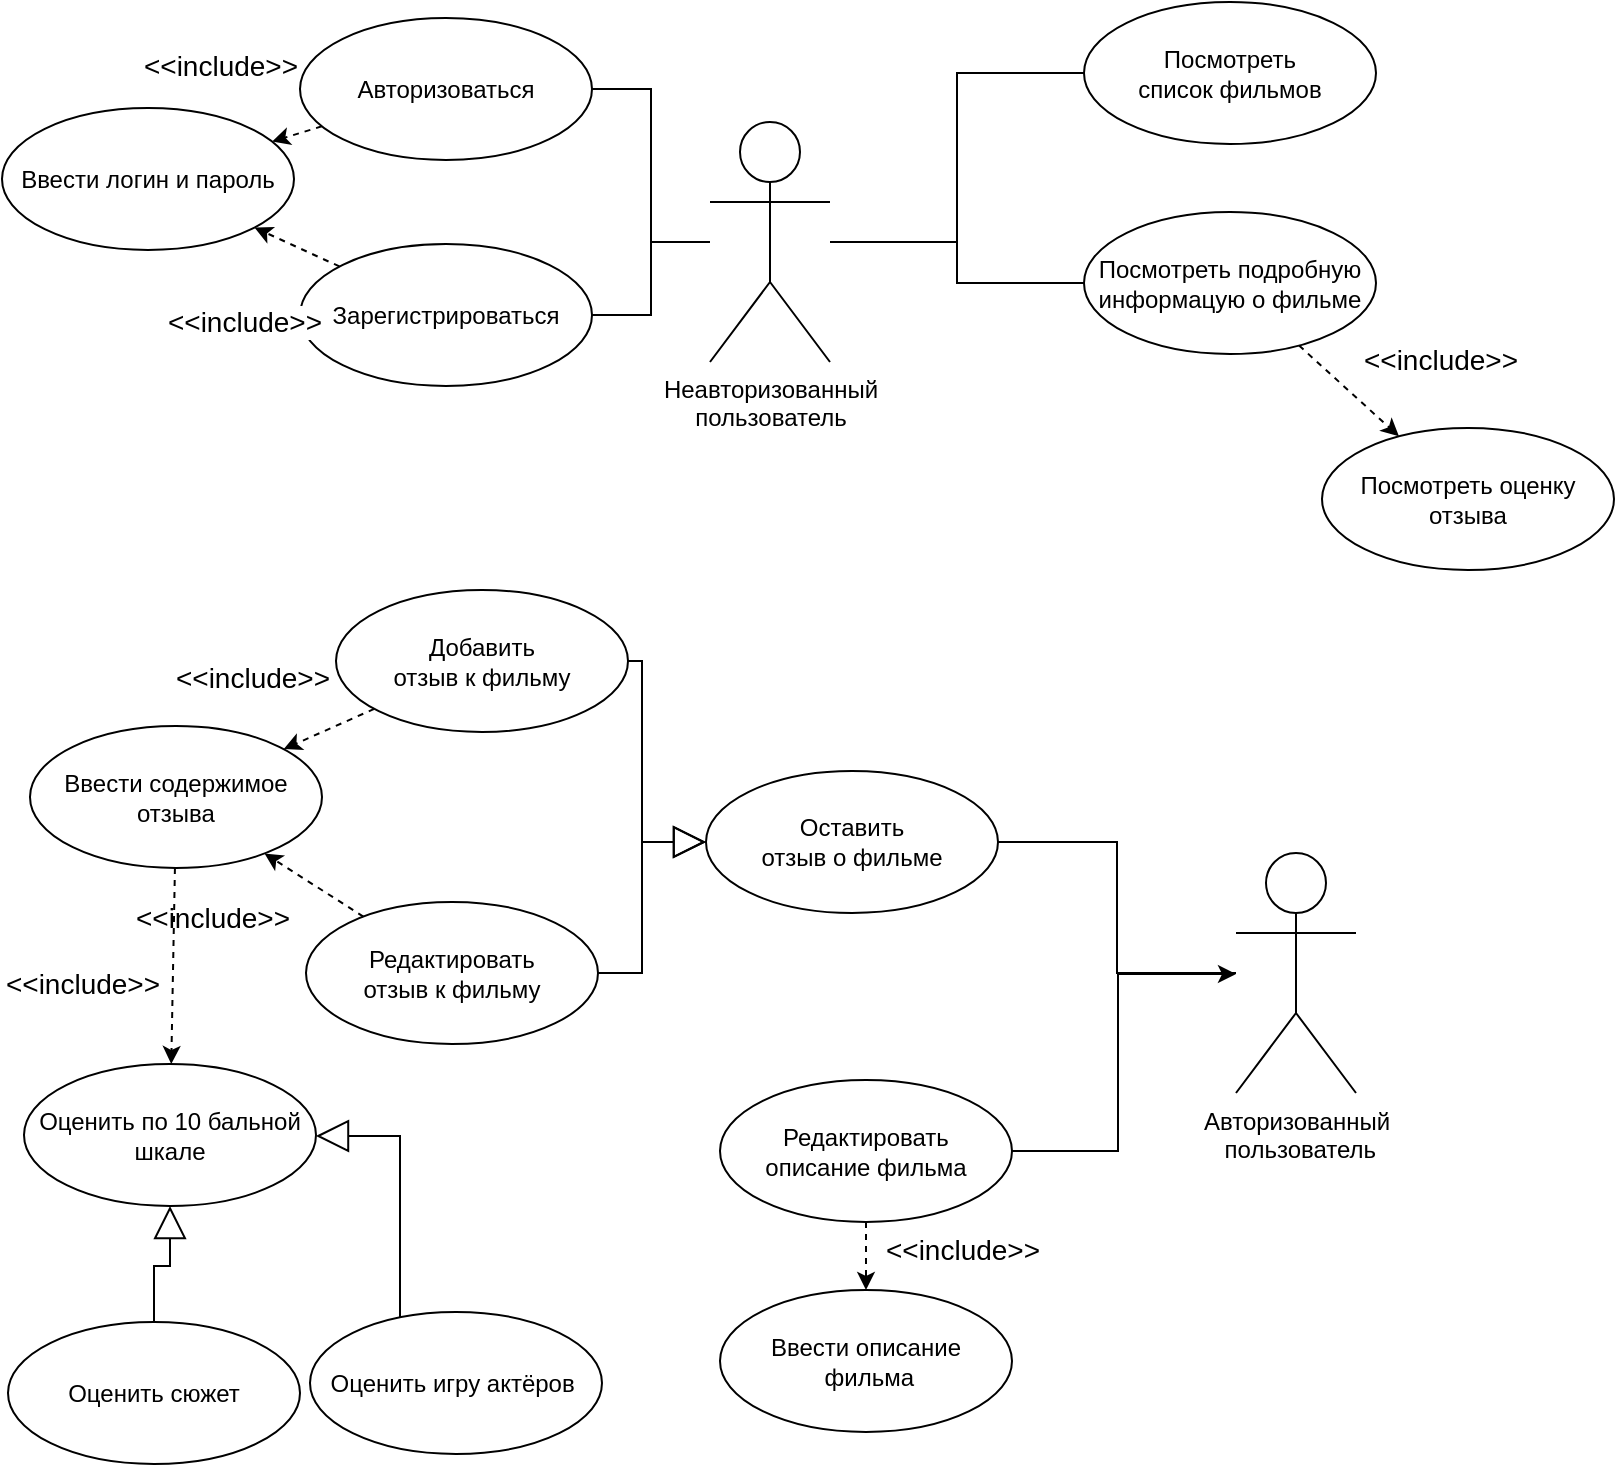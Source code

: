 <mxfile version="20.8.16" type="device"><diagram name="Page-1" id="9CoQAbDSoAE1IDasURtf"><mxGraphModel dx="1434" dy="826" grid="0" gridSize="10" guides="1" tooltips="1" connect="1" arrows="1" fold="1" page="1" pageScale="1" pageWidth="827" pageHeight="1169" math="0" shadow="0"><root><mxCell id="0"/><mxCell id="1" parent="0"/><mxCell id="od_dnMyYcHxAGCceIX70-24" value="Неавторизованный &lt;br&gt;пользователь" style="shape=umlActor;verticalLabelPosition=bottom;verticalAlign=top;html=1;outlineConnect=0;" parent="1" vertex="1"><mxGeometry x="360" y="376" width="60" height="120" as="geometry"/></mxCell><mxCell id="qOVStS1Kxru5jVhamdYj-10" style="edgeStyle=orthogonalEdgeStyle;rounded=0;orthogonalLoop=1;jettySize=auto;html=1;endArrow=none;endFill=0;endSize=14;" parent="1" source="od_dnMyYcHxAGCceIX70-26" target="od_dnMyYcHxAGCceIX70-24" edge="1"><mxGeometry relative="1" as="geometry"/></mxCell><mxCell id="od_dnMyYcHxAGCceIX70-26" value="Авторизоваться" style="ellipse;whiteSpace=wrap;html=1;" parent="1" vertex="1"><mxGeometry x="155" y="324" width="146" height="71" as="geometry"/></mxCell><mxCell id="od_dnMyYcHxAGCceIX70-29" style="edgeStyle=orthogonalEdgeStyle;shape=connector;rounded=0;orthogonalLoop=1;jettySize=auto;html=1;labelBackgroundColor=default;strokeColor=default;fontFamily=Helvetica;fontSize=11;fontColor=default;endArrow=none;endFill=0;" parent="1" source="od_dnMyYcHxAGCceIX70-30" target="od_dnMyYcHxAGCceIX70-24" edge="1"><mxGeometry relative="1" as="geometry"/></mxCell><mxCell id="od_dnMyYcHxAGCceIX70-30" value="Посмотреть &lt;br&gt;список фильмов" style="ellipse;whiteSpace=wrap;html=1;" parent="1" vertex="1"><mxGeometry x="547" y="316" width="146" height="71" as="geometry"/></mxCell><mxCell id="qqHED-LG4GGEDNEgLCjd-4" style="edgeStyle=orthogonalEdgeStyle;shape=connector;rounded=0;orthogonalLoop=1;jettySize=auto;html=1;labelBackgroundColor=default;strokeColor=default;fontFamily=Helvetica;fontSize=11;fontColor=default;endArrow=none;endFill=0;" parent="1" source="qqHED-LG4GGEDNEgLCjd-3" target="od_dnMyYcHxAGCceIX70-24" edge="1"><mxGeometry relative="1" as="geometry"/></mxCell><mxCell id="qqHED-LG4GGEDNEgLCjd-3" value="Посмотреть подробную информацую о фильме" style="ellipse;whiteSpace=wrap;html=1;" parent="1" vertex="1"><mxGeometry x="547" y="421" width="146" height="71" as="geometry"/></mxCell><mxCell id="qOVStS1Kxru5jVhamdYj-11" style="edgeStyle=orthogonalEdgeStyle;rounded=0;orthogonalLoop=1;jettySize=auto;html=1;endArrow=none;endFill=0;endSize=14;" parent="1" source="G8HCvfUqyge946jYvCfy-4" target="od_dnMyYcHxAGCceIX70-24" edge="1"><mxGeometry relative="1" as="geometry"/></mxCell><mxCell id="G8HCvfUqyge946jYvCfy-4" value="Зарегистрироваться" style="ellipse;whiteSpace=wrap;html=1;" parent="1" vertex="1"><mxGeometry x="155" y="437" width="146" height="71" as="geometry"/></mxCell><mxCell id="G8HCvfUqyge946jYvCfy-10" value="Ввести логин и пароль" style="ellipse;whiteSpace=wrap;html=1;" parent="1" vertex="1"><mxGeometry x="6" y="369" width="146" height="71" as="geometry"/></mxCell><mxCell id="G8HCvfUqyge946jYvCfy-13" value="&amp;lt;&amp;lt;include&amp;gt;&amp;gt;" style="endArrow=classic;dashed=1;html=1;rounded=0;endFill=1;fontSize=14;" parent="1" source="od_dnMyYcHxAGCceIX70-26" target="G8HCvfUqyge946jYvCfy-10" edge="1"><mxGeometry x="1" y="-46" width="50" height="50" relative="1" as="geometry"><mxPoint x="231.982" y="481.022" as="sourcePoint"/><mxPoint x="213.94" y="517.969" as="targetPoint"/><mxPoint x="-13" y="6" as="offset"/></mxGeometry></mxCell><mxCell id="G8HCvfUqyge946jYvCfy-14" value="&amp;lt;&amp;lt;include&amp;gt;&amp;gt;" style="endArrow=classic;dashed=1;html=1;rounded=0;endFill=1;fontSize=14;" parent="1" source="G8HCvfUqyge946jYvCfy-4" target="G8HCvfUqyge946jYvCfy-10" edge="1"><mxGeometry x="0.356" y="45" width="50" height="50" relative="1" as="geometry"><mxPoint x="294.045" y="311.706" as="sourcePoint"/><mxPoint x="269.213" y="283.241" as="targetPoint"/><mxPoint as="offset"/></mxGeometry></mxCell><mxCell id="qOVStS1Kxru5jVhamdYj-17" style="edgeStyle=orthogonalEdgeStyle;rounded=0;orthogonalLoop=1;jettySize=auto;html=1;endArrow=block;endFill=0;endSize=14;" parent="1" source="qOVStS1Kxru5jVhamdYj-1" target="qOVStS1Kxru5jVhamdYj-14" edge="1"><mxGeometry relative="1" as="geometry"/></mxCell><mxCell id="qOVStS1Kxru5jVhamdYj-1" value="Редактировать&lt;br&gt;отзыв к фильму" style="ellipse;whiteSpace=wrap;html=1;" parent="1" vertex="1"><mxGeometry x="158" y="766" width="146" height="71" as="geometry"/></mxCell><mxCell id="qOVStS1Kxru5jVhamdYj-2" value="Авторизованный&lt;br&gt;&amp;nbsp;пользователь" style="shape=umlActor;verticalLabelPosition=bottom;verticalAlign=top;html=1;outlineConnect=0;" parent="1" vertex="1"><mxGeometry x="623" y="741.5" width="60" height="120" as="geometry"/></mxCell><mxCell id="qOVStS1Kxru5jVhamdYj-16" style="edgeStyle=orthogonalEdgeStyle;rounded=0;orthogonalLoop=1;jettySize=auto;html=1;endArrow=block;endFill=0;endSize=14;" parent="1" source="qOVStS1Kxru5jVhamdYj-3" target="qOVStS1Kxru5jVhamdYj-14" edge="1"><mxGeometry relative="1" as="geometry"><Array as="points"><mxPoint x="326" y="646"/><mxPoint x="326" y="736"/></Array></mxGeometry></mxCell><mxCell id="qOVStS1Kxru5jVhamdYj-3" value="Добавить&lt;br&gt;отзыв к фильму" style="ellipse;whiteSpace=wrap;html=1;" parent="1" vertex="1"><mxGeometry x="173" y="610" width="146" height="71" as="geometry"/></mxCell><mxCell id="qOVStS1Kxru5jVhamdYj-8" value="Ввести содержимое отзыва" style="ellipse;whiteSpace=wrap;html=1;" parent="1" vertex="1"><mxGeometry x="20" y="678" width="146" height="71" as="geometry"/></mxCell><mxCell id="qOVStS1Kxru5jVhamdYj-9" value="&amp;lt;&amp;lt;include&amp;gt;&amp;gt;" style="endArrow=classic;dashed=1;html=1;rounded=0;endFill=1;fontSize=14;" parent="1" source="qOVStS1Kxru5jVhamdYj-3" target="qOVStS1Kxru5jVhamdYj-8" edge="1"><mxGeometry x="1" y="-40" width="50" height="50" relative="1" as="geometry"><mxPoint x="182.311" y="601.519" as="sourcePoint"/><mxPoint x="139.715" y="588.461" as="targetPoint"/><mxPoint y="1" as="offset"/></mxGeometry></mxCell><mxCell id="qOVStS1Kxru5jVhamdYj-13" value="&amp;lt;&amp;lt;include&amp;gt;&amp;gt;" style="endArrow=classic;dashed=1;html=1;rounded=0;endFill=1;fontSize=14;" parent="1" source="qOVStS1Kxru5jVhamdYj-1" target="qOVStS1Kxru5jVhamdYj-8" edge="1"><mxGeometry x="1" y="40" width="50" height="50" relative="1" as="geometry"><mxPoint x="190.181" y="596.515" as="sourcePoint"/><mxPoint x="151.844" y="579.472" as="targetPoint"/><mxPoint x="-5" y="-2" as="offset"/></mxGeometry></mxCell><mxCell id="qOVStS1Kxru5jVhamdYj-15" style="edgeStyle=orthogonalEdgeStyle;rounded=0;orthogonalLoop=1;jettySize=auto;html=1;endArrow=none;endFill=0;endSize=14;" parent="1" source="qOVStS1Kxru5jVhamdYj-14" target="qOVStS1Kxru5jVhamdYj-2" edge="1"><mxGeometry relative="1" as="geometry"/></mxCell><mxCell id="qOVStS1Kxru5jVhamdYj-14" value="Оставить&lt;br&gt;отзыв о фильме" style="ellipse;whiteSpace=wrap;html=1;" parent="1" vertex="1"><mxGeometry x="358" y="700.5" width="146" height="71" as="geometry"/></mxCell><mxCell id="5HrnO6A--8MT3pA_NG7u-2" style="edgeStyle=orthogonalEdgeStyle;rounded=0;orthogonalLoop=1;jettySize=auto;html=1;" parent="1" source="5HrnO6A--8MT3pA_NG7u-1" target="qOVStS1Kxru5jVhamdYj-2" edge="1"><mxGeometry relative="1" as="geometry"><mxPoint x="591" y="854" as="targetPoint"/><Array as="points"><mxPoint x="564" y="891"/><mxPoint x="564" y="802"/></Array></mxGeometry></mxCell><mxCell id="5HrnO6A--8MT3pA_NG7u-1" value="Редактировать &lt;br&gt;описание фильма" style="ellipse;whiteSpace=wrap;html=1;" parent="1" vertex="1"><mxGeometry x="365" y="855" width="146" height="71" as="geometry"/></mxCell><mxCell id="5HrnO6A--8MT3pA_NG7u-3" value="Ввести описание&lt;br&gt;&amp;nbsp;фильма" style="ellipse;whiteSpace=wrap;html=1;" parent="1" vertex="1"><mxGeometry x="365" y="960" width="146" height="71" as="geometry"/></mxCell><mxCell id="5HrnO6A--8MT3pA_NG7u-4" value="&amp;lt;&amp;lt;include&amp;gt;&amp;gt;" style="endArrow=classic;dashed=1;html=1;rounded=0;endFill=1;fontSize=14;" parent="1" source="5HrnO6A--8MT3pA_NG7u-1" target="5HrnO6A--8MT3pA_NG7u-3" edge="1"><mxGeometry x="-0.202" y="48" width="50" height="50" relative="1" as="geometry"><mxPoint x="196.589" y="783.325" as="sourcePoint"/><mxPoint x="147.267" y="751.728" as="targetPoint"/><mxPoint as="offset"/></mxGeometry></mxCell><mxCell id="9aSdbOY5-oD0WMA3fbPR-1" value="Посмотреть оценку отзыва" style="ellipse;whiteSpace=wrap;html=1;" vertex="1" parent="1"><mxGeometry x="666" y="529" width="146" height="71" as="geometry"/></mxCell><mxCell id="9aSdbOY5-oD0WMA3fbPR-3" value="&amp;lt;&amp;lt;include&amp;gt;&amp;gt;" style="endArrow=classic;dashed=1;html=1;rounded=0;endFill=1;fontSize=14;" edge="1" parent="1" source="qqHED-LG4GGEDNEgLCjd-3" target="9aSdbOY5-oD0WMA3fbPR-1"><mxGeometry x="0.66" y="41" width="50" height="50" relative="1" as="geometry"><mxPoint x="202.114" y="679.449" as="sourcePoint"/><mxPoint x="156.886" y="699.551" as="targetPoint"/><mxPoint x="1" as="offset"/></mxGeometry></mxCell><mxCell id="9aSdbOY5-oD0WMA3fbPR-4" value="Оценить по 10 бальной шкале" style="ellipse;whiteSpace=wrap;html=1;" vertex="1" parent="1"><mxGeometry x="17" y="847" width="146" height="71" as="geometry"/></mxCell><mxCell id="9aSdbOY5-oD0WMA3fbPR-6" value="&amp;lt;&amp;lt;include&amp;gt;&amp;gt;" style="endArrow=classic;dashed=1;html=1;rounded=0;endFill=1;fontSize=14;" edge="1" parent="1" source="qOVStS1Kxru5jVhamdYj-8" target="9aSdbOY5-oD0WMA3fbPR-4"><mxGeometry x="0.2" y="-46" width="50" height="50" relative="1" as="geometry"><mxPoint x="196.589" y="783.325" as="sourcePoint"/><mxPoint x="147.267" y="751.728" as="targetPoint"/><mxPoint x="1" as="offset"/></mxGeometry></mxCell><mxCell id="9aSdbOY5-oD0WMA3fbPR-9" value="Оценить сюжет" style="ellipse;whiteSpace=wrap;html=1;" vertex="1" parent="1"><mxGeometry x="9" y="976" width="146" height="71" as="geometry"/></mxCell><mxCell id="9aSdbOY5-oD0WMA3fbPR-11" value="Оценить игру актёров&amp;nbsp;" style="ellipse;whiteSpace=wrap;html=1;" vertex="1" parent="1"><mxGeometry x="160" y="971" width="146" height="71" as="geometry"/></mxCell><mxCell id="9aSdbOY5-oD0WMA3fbPR-13" style="edgeStyle=orthogonalEdgeStyle;rounded=0;orthogonalLoop=1;jettySize=auto;html=1;endArrow=block;endFill=0;endSize=14;" edge="1" parent="1" source="9aSdbOY5-oD0WMA3fbPR-9" target="9aSdbOY5-oD0WMA3fbPR-4"><mxGeometry relative="1" as="geometry"><Array as="points"><mxPoint x="82" y="948"/><mxPoint x="90" y="948"/></Array><mxPoint x="329" y="655.5" as="sourcePoint"/><mxPoint x="368" y="746" as="targetPoint"/></mxGeometry></mxCell><mxCell id="9aSdbOY5-oD0WMA3fbPR-14" style="edgeStyle=orthogonalEdgeStyle;rounded=0;orthogonalLoop=1;jettySize=auto;html=1;endArrow=block;endFill=0;endSize=14;" edge="1" parent="1" source="9aSdbOY5-oD0WMA3fbPR-11" target="9aSdbOY5-oD0WMA3fbPR-4"><mxGeometry relative="1" as="geometry"><Array as="points"><mxPoint x="205" y="883"/></Array><mxPoint x="240" y="885.5" as="sourcePoint"/><mxPoint x="279" y="976" as="targetPoint"/></mxGeometry></mxCell></root></mxGraphModel></diagram></mxfile>